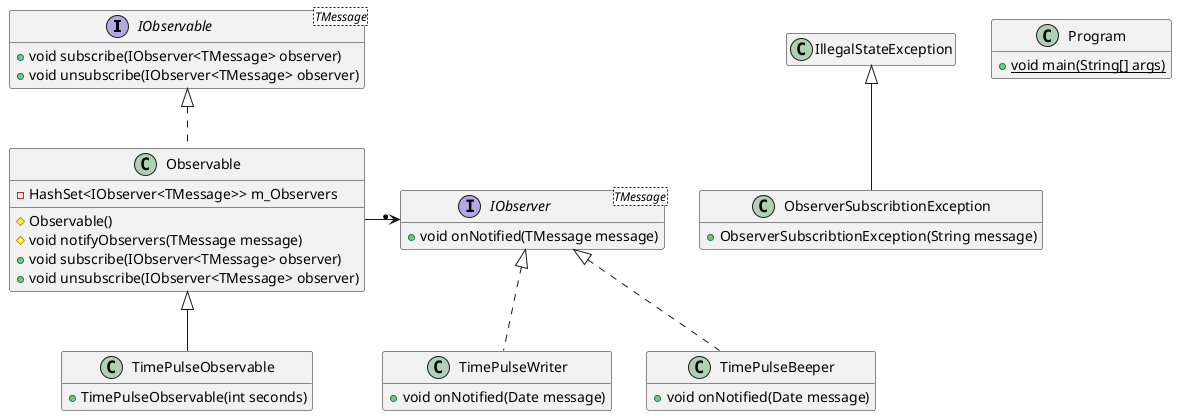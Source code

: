 @startuml

	interface IObservable as "IObservable<TMessage>"
	IObservable : + void subscribe(IObserver<TMessage> observer)
	IObservable : + void unsubscribe(IObserver<TMessage> observer)
	hide IObservable field

	class Observable implements IObservable
	Observable : - HashSet<IObserver<TMessage>> m_Observers
	Observable : # Observable()
	Observable : # void notifyObservers(TMessage message)
	Observable : + void subscribe(IObserver<TMessage> observer)
	Observable : + void unsubscribe(IObserver<TMessage> observer)

	interface IObserver as "IObserver<TMessage>"
	IObserver : + void onNotified(TMessage message) 
	hide IObserver field

	class TimePulseWriter implements IObserver
	TimePulseWriter : + void onNotified(Date message)
	hide TimePulseWriter field

	class TimePulseBeeper implements IObserver
	TimePulseBeeper : + void onNotified(Date message)
	hide TimePulseBeeper field

	class TimePulseObservable extends Observable
	TimePulseObservable : + TimePulseObservable(int seconds)
	hide TimePulseObservable field

	Observable -> "* "IObserver

	class ObserverSubscribtionException extends IllegalStateException
	ObserverSubscribtionException : + ObserverSubscribtionException(String message)
	hide ObserverSubscribtionException fields
	hide IllegalStateException member

	class Program 
	Program : +{static}void main(String[] args)
	hide Program field
@enduml